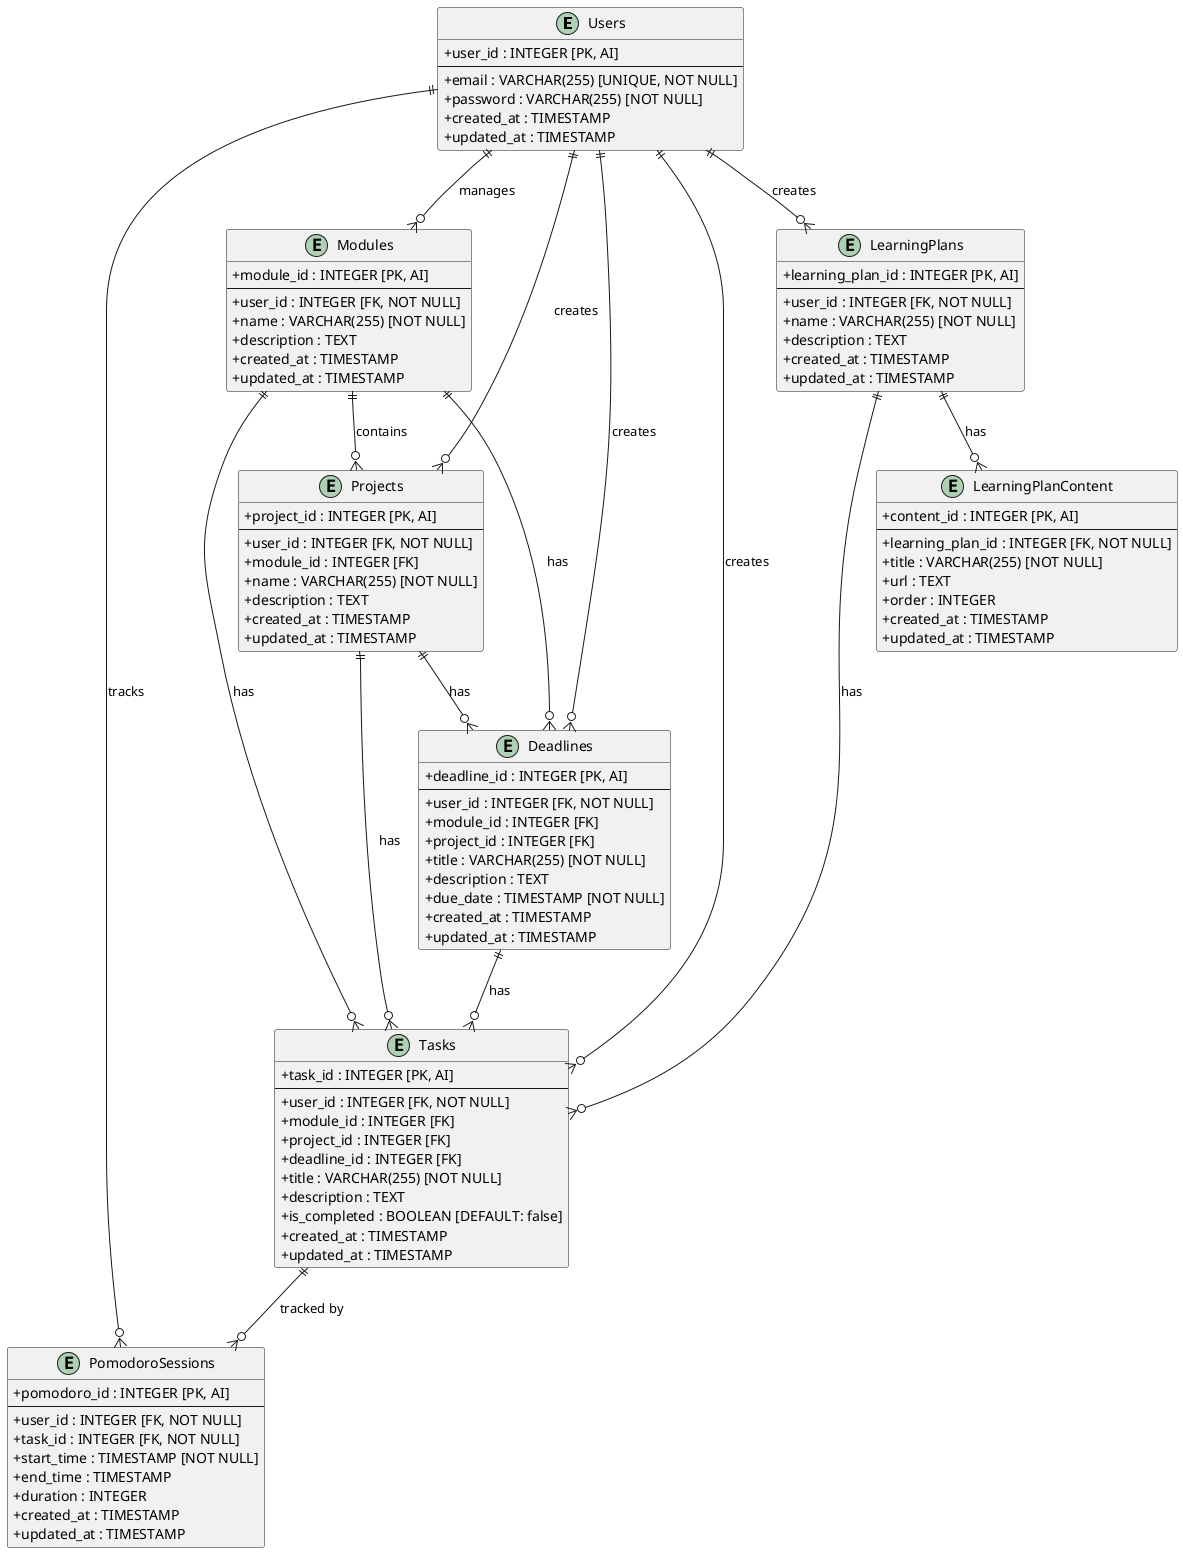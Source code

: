 @startuml
' hide circle
skinparam classAttributeIconSize 0

entity "Users" {
  + user_id : INTEGER [PK, AI]
  --
  + email : VARCHAR(255) [UNIQUE, NOT NULL]
  + password : VARCHAR(255) [NOT NULL]
  + created_at : TIMESTAMP
  + updated_at : TIMESTAMP
}

entity "Modules" {
  + module_id : INTEGER [PK, AI]
  --
  + user_id : INTEGER [FK, NOT NULL]
  + name : VARCHAR(255) [NOT NULL]
  + description : TEXT
  + created_at : TIMESTAMP
  + updated_at : TIMESTAMP
}

entity "Projects" {
  + project_id : INTEGER [PK, AI]
  --
  + user_id : INTEGER [FK, NOT NULL]
  + module_id : INTEGER [FK]
  + name : VARCHAR(255) [NOT NULL]
  + description : TEXT
  + created_at : TIMESTAMP
  + updated_at : TIMESTAMP
}

entity "Deadlines" {
  + deadline_id : INTEGER [PK, AI]
  --
  + user_id : INTEGER [FK, NOT NULL]
  + module_id : INTEGER [FK]
  + project_id : INTEGER [FK]
  + title : VARCHAR(255) [NOT NULL]
  + description : TEXT
  + due_date : TIMESTAMP [NOT NULL]
  + created_at : TIMESTAMP
  + updated_at : TIMESTAMP
}

entity "Tasks" {
  + task_id : INTEGER [PK, AI]
  --
  + user_id : INTEGER [FK, NOT NULL]
  + module_id : INTEGER [FK]
  + project_id : INTEGER [FK]
  + deadline_id : INTEGER [FK]
  + title : VARCHAR(255) [NOT NULL]
  + description : TEXT
  + is_completed : BOOLEAN [DEFAULT: false]
  + created_at : TIMESTAMP
  + updated_at : TIMESTAMP
}

entity "LearningPlans" {
  + learning_plan_id : INTEGER [PK, AI]
  --
  + user_id : INTEGER [FK, NOT NULL]
  + name : VARCHAR(255) [NOT NULL]
  + description : TEXT
  + created_at : TIMESTAMP
  + updated_at : TIMESTAMP
}

entity "LearningPlanContent" {
  + content_id : INTEGER [PK, AI]
  --
  + learning_plan_id : INTEGER [FK, NOT NULL]
  + title : VARCHAR(255) [NOT NULL]
  + url : TEXT
  + order : INTEGER
  + created_at : TIMESTAMP
  + updated_at : TIMESTAMP
}

entity "PomodoroSessions" {
  + pomodoro_id : INTEGER [PK, AI]
  --
  + user_id : INTEGER [FK, NOT NULL]
  + task_id : INTEGER [FK, NOT NULL]
  + start_time : TIMESTAMP [NOT NULL]
  + end_time : TIMESTAMP
  + duration : INTEGER
  + created_at : TIMESTAMP
  + updated_at : TIMESTAMP
}

' Beziehungen
Users ||--o{ Modules : manages
Users ||--o{ Projects : creates
Users ||--o{ Deadlines : creates
Users ||--o{ Tasks : creates
Users ||--o{ LearningPlans : creates
Users ||--o{ PomodoroSessions : tracks
Modules ||--o{ Projects : contains
Modules ||--o{ Deadlines : has
Modules ||--o{ Tasks : has
Projects ||--o{ Deadlines : has
Projects ||--o{ Tasks : has
Deadlines ||--o{ Tasks : has
LearningPlans ||--o{ LearningPlanContent : has
LearningPlans ||--o{ Tasks : has
Tasks ||--o{ PomodoroSessions : tracked by

@enduml